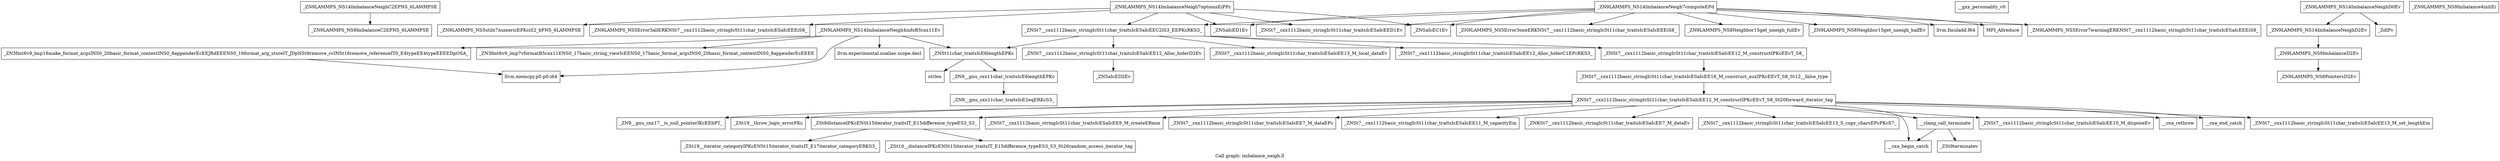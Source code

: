 digraph "Call graph: imbalance_neigh.ll" {
	label="Call graph: imbalance_neigh.ll";

	Node0x55be5f713710 [shape=record,label="{_ZN9LAMMPS_NS14ImbalanceNeighC2EPNS_6LAMMPSE}"];
	Node0x55be5f713710 -> Node0x55be5f6d0e30;
	Node0x55be5f6d0e30 [shape=record,label="{_ZN9LAMMPS_NS9ImbalanceC2EPNS_6LAMMPSE}"];
	Node0x55be5f709360 [shape=record,label="{_ZN9LAMMPS_NS14ImbalanceNeigh7optionsEiPPc}"];
	Node0x55be5f709360 -> Node0x55be5f713b40;
	Node0x55be5f709360 -> Node0x55be5f6d17d0;
	Node0x55be5f709360 -> Node0x55be5f6d8170;
	Node0x55be5f709360 -> Node0x55be5f6ec8a0;
	Node0x55be5f709360 -> Node0x55be5f6d16e0;
	Node0x55be5f709360 -> Node0x55be5f6d9200;
	Node0x55be5f6d16e0 [shape=record,label="{_ZN9LAMMPS_NS5Error3allERKNSt7__cxx1112basic_stringIcSt11char_traitsIcESaIcEEEiS8_}"];
	Node0x55be5f713b40 [shape=record,label="{_ZNSaIcEC1Ev}"];
	Node0x55be5f6d17d0 [shape=record,label="{_ZNSt7__cxx1112basic_stringIcSt11char_traitsIcESaIcEEC2IS3_EEPKcRKS3_}"];
	Node0x55be5f6d17d0 -> Node0x55be5f6dc4f0;
	Node0x55be5f6d17d0 -> Node0x55be5f6ddc80;
	Node0x55be5f6d17d0 -> Node0x55be5f6de600;
	Node0x55be5f6d17d0 -> Node0x55be5f6e0090;
	Node0x55be5f6d17d0 -> Node0x55be5f6e0f10;
	Node0x55be5f71b940 [shape=record,label="{__gxx_personality_v0}"];
	Node0x55be5f6ec8a0 [shape=record,label="{_ZNSt7__cxx1112basic_stringIcSt11char_traitsIcESaIcEED1Ev}"];
	Node0x55be5f6d8170 [shape=record,label="{_ZNSaIcED1Ev}"];
	Node0x55be5f6d9200 [shape=record,label="{_ZN9LAMMPS_NS5utils7numericEPKciS2_bPNS_6LAMMPSE}"];
	Node0x55be5f6e3010 [shape=record,label="{_ZN9LAMMPS_NS14ImbalanceNeigh7computeEPd}"];
	Node0x55be5f6e3010 -> Node0x55be5f713b40;
	Node0x55be5f6e3010 -> Node0x55be5f6d17d0;
	Node0x55be5f6e3010 -> Node0x55be5f6ed540;
	Node0x55be5f6e3010 -> Node0x55be5f6ebf70;
	Node0x55be5f6e3010 -> Node0x55be5f6e56c0;
	Node0x55be5f6e3010 -> Node0x55be5f6ec8a0;
	Node0x55be5f6e3010 -> Node0x55be5f6d8170;
	Node0x55be5f6e3010 -> Node0x55be5f6ea020;
	Node0x55be5f6e3010 -> Node0x55be5f6f6b60;
	Node0x55be5f6e3010 -> Node0x55be5f6e5b20;
	Node0x55be5f71ad40 [shape=record,label="{_ZNSt7__cxx1112basic_stringIcSt11char_traitsIcESaIcEE12_M_constructIPKcEEvT_S8_St20forward_iterator_tag}"];
	Node0x55be5f71ad40 -> Node0x55be5f6ce830;
	Node0x55be5f71ad40 -> Node0x55be5f713ea0;
	Node0x55be5f71ad40 -> Node0x55be5f707a30;
	Node0x55be5f71ad40 -> Node0x55be5f6f43e0;
	Node0x55be5f71ad40 -> Node0x55be5f6fd9d0;
	Node0x55be5f71ad40 -> Node0x55be5f7194e0;
	Node0x55be5f71ad40 -> Node0x55be5f7099e0;
	Node0x55be5f71ad40 -> Node0x55be5f6f8850;
	Node0x55be5f71ad40 -> Node0x55be5f6e2530;
	Node0x55be5f71ad40 -> Node0x55be5f70c1b0;
	Node0x55be5f71ad40 -> Node0x55be5f70a6a0;
	Node0x55be5f71ad40 -> Node0x55be5f708250;
	Node0x55be5f71ad40 -> Node0x55be5f6e5740;
	Node0x55be5f71ad40 -> Node0x55be5f711bc0;
	Node0x55be5f6e56c0 [shape=record,label="{_ZN9LAMMPS_NS5Error7warningERKNSt7__cxx1112basic_stringIcSt11char_traitsIcESaIcEEEiS8_}"];
	Node0x55be5f6e5b20 [shape=record,label="{_ZN9LAMMPS_NS8Neighbor15get_nneigh_halfEv}"];
	Node0x55be5f6f6b60 [shape=record,label="{_ZN9LAMMPS_NS8Neighbor15get_nneigh_fullEv}"];
	Node0x55be5f6ea020 [shape=record,label="{_ZN9LAMMPS_NS5Error3oneERKNSt7__cxx1112basic_stringIcSt11char_traitsIcESaIcEEEiS8_}"];
	Node0x55be5f6ebf70 [shape=record,label="{MPI_Allreduce}"];
	Node0x55be5f6ed540 [shape=record,label="{llvm.fmuladd.f64}"];
	Node0x55be5f6f3100 [shape=record,label="{_ZN9LAMMPS_NS14ImbalanceNeigh4infoB5cxx11Ev}"];
	Node0x55be5f6f3100 -> Node0x55be5f6de600;
	Node0x55be5f6f3100 -> Node0x55be5f6f4370;
	Node0x55be5f6f3100 -> Node0x55be5f6f5bb0;
	Node0x55be5f6f3100 -> Node0x55be5f6f8dc0;
	Node0x55be5f6f3100 -> Node0x55be5f6fa870;
	Node0x55be5f70de70 [shape=record,label="{_ZN9LAMMPS_NS14ImbalanceNeighD2Ev}"];
	Node0x55be5f70de70 -> Node0x55be5f6fde70;
	Node0x55be5f6fa870 [shape=record,label="{_ZN3fmt6v9_lmp7vformatB5cxx11ENS0_17basic_string_viewIcEENS0_17basic_format_argsINS0_20basic_format_contextINS0_8appenderEcEEEE}"];
	Node0x55be5f6fe750 [shape=record,label="{_ZN9LAMMPS_NS14ImbalanceNeighD0Ev}"];
	Node0x55be5f6fe750 -> Node0x55be5f70de70;
	Node0x55be5f6fe750 -> Node0x55be5f6ff830;
	Node0x55be5f701870 [shape=record,label="{_ZN9LAMMPS_NS9Imbalance4initEi}"];
	Node0x55be5f6fde70 [shape=record,label="{_ZN9LAMMPS_NS9ImbalanceD2Ev}"];
	Node0x55be5f6fde70 -> Node0x55be5f701b30;
	Node0x55be5f701b30 [shape=record,label="{_ZN9LAMMPS_NS8PointersD2Ev}"];
	Node0x55be5f6ff830 [shape=record,label="{_ZdlPv}"];
	Node0x55be5f6dc4f0 [shape=record,label="{_ZNSt7__cxx1112basic_stringIcSt11char_traitsIcESaIcEE13_M_local_dataEv}"];
	Node0x55be5f6ddc80 [shape=record,label="{_ZNSt7__cxx1112basic_stringIcSt11char_traitsIcESaIcEE12_Alloc_hiderC1EPcRKS3_}"];
	Node0x55be5f6e0090 [shape=record,label="{_ZNSt7__cxx1112basic_stringIcSt11char_traitsIcESaIcEE12_M_constructIPKcEEvT_S8_}"];
	Node0x55be5f6e0090 -> Node0x55be5f708c60;
	Node0x55be5f6de600 [shape=record,label="{_ZNSt11char_traitsIcE6lengthEPKc}"];
	Node0x55be5f6de600 -> Node0x55be5f706bd0;
	Node0x55be5f6de600 -> Node0x55be5f70ae30;
	Node0x55be5f6e0f10 [shape=record,label="{_ZNSt7__cxx1112basic_stringIcSt11char_traitsIcESaIcEE12_Alloc_hiderD2Ev}"];
	Node0x55be5f6e0f10 -> Node0x55be5f708b50;
	Node0x55be5f708c60 [shape=record,label="{_ZNSt7__cxx1112basic_stringIcSt11char_traitsIcESaIcEE16_M_construct_auxIPKcEEvT_S8_St12__false_type}"];
	Node0x55be5f708c60 -> Node0x55be5f71ad40;
	Node0x55be5f6ce830 [shape=record,label="{_ZN9__gnu_cxx17__is_null_pointerIKcEEbPT_}"];
	Node0x55be5f713ea0 [shape=record,label="{_ZSt19__throw_logic_errorPKc}"];
	Node0x55be5f707a30 [shape=record,label="{_ZSt8distanceIPKcENSt15iterator_traitsIT_E15difference_typeES3_S3_}"];
	Node0x55be5f707a30 -> Node0x55be5f68a2f0;
	Node0x55be5f707a30 -> Node0x55be5f6d14a0;
	Node0x55be5f6fd9d0 [shape=record,label="{_ZNSt7__cxx1112basic_stringIcSt11char_traitsIcESaIcEE7_M_dataEPc}"];
	Node0x55be5f6f43e0 [shape=record,label="{_ZNSt7__cxx1112basic_stringIcSt11char_traitsIcESaIcEE9_M_createERmm}"];
	Node0x55be5f7194e0 [shape=record,label="{_ZNSt7__cxx1112basic_stringIcSt11char_traitsIcESaIcEE11_M_capacityEm}"];
	Node0x55be5f6f8850 [shape=record,label="{_ZNSt7__cxx1112basic_stringIcSt11char_traitsIcESaIcEE13_S_copy_charsEPcPKcS7_}"];
	Node0x55be5f7099e0 [shape=record,label="{_ZNKSt7__cxx1112basic_stringIcSt11char_traitsIcESaIcEE7_M_dataEv}"];
	Node0x55be5f6e2530 [shape=record,label="{__cxa_begin_catch}"];
	Node0x55be5f70c1b0 [shape=record,label="{_ZNSt7__cxx1112basic_stringIcSt11char_traitsIcESaIcEE10_M_disposeEv}"];
	Node0x55be5f70a6a0 [shape=record,label="{__cxa_rethrow}"];
	Node0x55be5f708250 [shape=record,label="{__cxa_end_catch}"];
	Node0x55be5f711bc0 [shape=record,label="{__clang_call_terminate}"];
	Node0x55be5f711bc0 -> Node0x55be5f6e2530;
	Node0x55be5f711bc0 -> Node0x55be5f7071d0;
	Node0x55be5f7071d0 [shape=record,label="{_ZSt9terminatev}"];
	Node0x55be5f6e5740 [shape=record,label="{_ZNSt7__cxx1112basic_stringIcSt11char_traitsIcESaIcEE13_M_set_lengthEm}"];
	Node0x55be5f6d14a0 [shape=record,label="{_ZSt10__distanceIPKcENSt15iterator_traitsIT_E15difference_typeES3_S3_St26random_access_iterator_tag}"];
	Node0x55be5f68a2f0 [shape=record,label="{_ZSt19__iterator_categoryIPKcENSt15iterator_traitsIT_E17iterator_categoryERKS3_}"];
	Node0x55be5f706bd0 [shape=record,label="{_ZN9__gnu_cxx11char_traitsIcE6lengthEPKc}"];
	Node0x55be5f706bd0 -> Node0x55be5f707fe0;
	Node0x55be5f70ae30 [shape=record,label="{strlen}"];
	Node0x55be5f707fe0 [shape=record,label="{_ZN9__gnu_cxx11char_traitsIcE2eqERKcS3_}"];
	Node0x55be5f708b50 [shape=record,label="{_ZNSaIcED2Ev}"];
	Node0x55be5f6f8dc0 [shape=record,label="{_ZN3fmt6v9_lmp16make_format_argsINS0_20basic_format_contextINS0_8appenderEcEEJRdEEENS0_16format_arg_storeIT_JDpNSt9remove_cvINSt16remove_referenceIT0_E4typeEE4typeEEEEDpOSA_}"];
	Node0x55be5f6f8dc0 -> Node0x55be5f6f5bb0;
	Node0x55be5f6f5bb0 [shape=record,label="{llvm.memcpy.p0.p0.i64}"];
	Node0x55be5f6f4370 [shape=record,label="{llvm.experimental.noalias.scope.decl}"];
}
